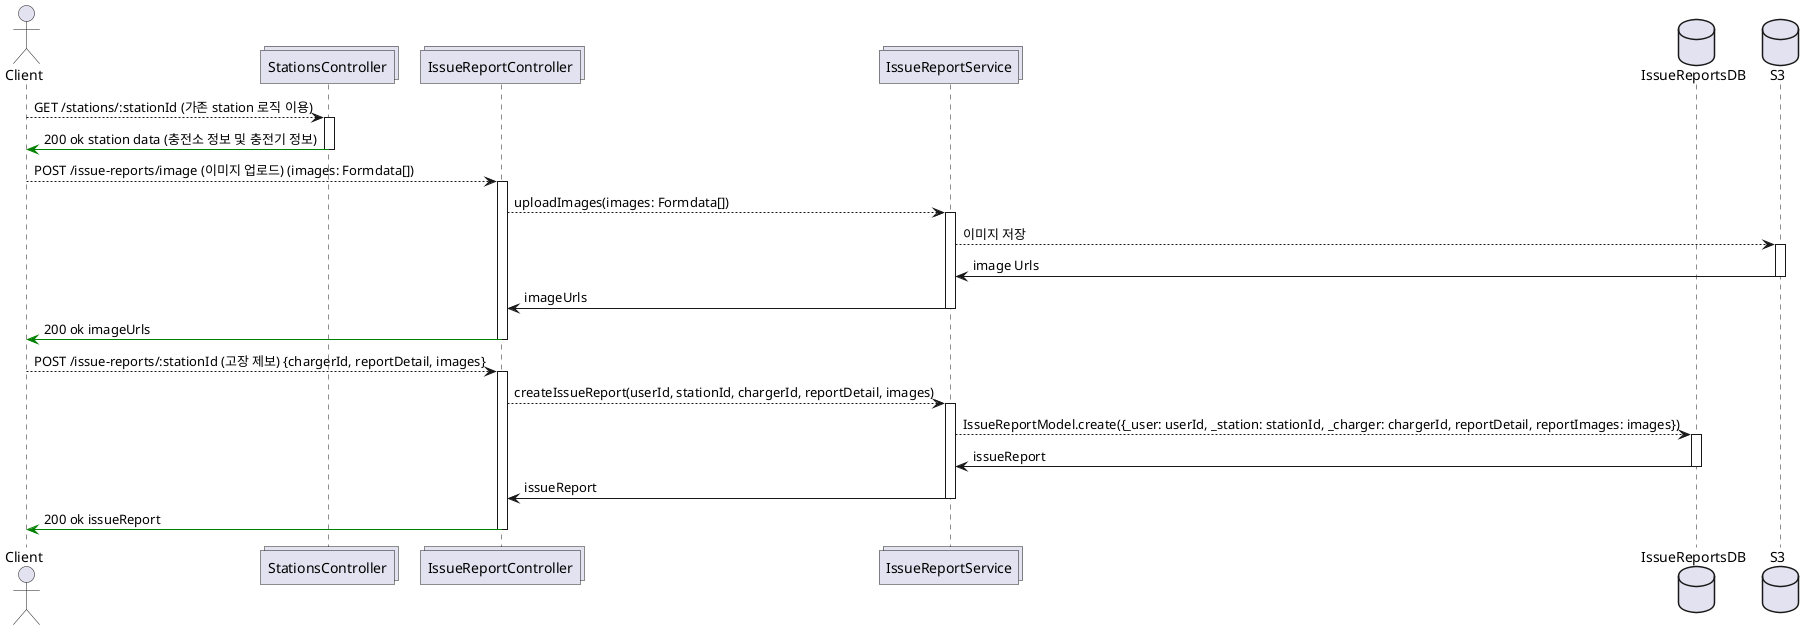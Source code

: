 @startuml 고장 제보 백엔드 시퀀스 다이어그램 (고장 제보 컬렉션이 따로 존재하는 경우)
    actor Client
    collections StationsController
    collections IssueReportController
    collections IssueReportService
    database IssueReportsDB
    database S3
    '
    Client --> StationsController: GET /stations/:stationId (가존 station 로직 이용)
    activate StationsController
    Client <[#Green]- StationsController: 200 ok station data (충전소 정보 및 충전기 정보)
    deactivate StationsController

    Client --> IssueReportController: POST /issue-reports/image (이미지 업로드) (images: Formdata[])
    activate IssueReportController
    IssueReportController --> IssueReportService: uploadImages(images: Formdata[])
    activate IssueReportService
    IssueReportService --> S3: 이미지 저장
    activate S3
    IssueReportService <- S3: image Urls
    deactivate S3
    IssueReportController <- IssueReportService: imageUrls
    deactivate IssueReportService
    Client <[#Green]- IssueReportController: 200 ok imageUrls
    deactivate IssueReportController

    Client --> IssueReportController: POST /issue-reports/:stationId (고장 제보) {chargerId, reportDetail, images}
    activate IssueReportController
    IssueReportController --> IssueReportService: createIssueReport(userId, stationId, chargerId, reportDetail, images)
    activate IssueReportService
    IssueReportService --> IssueReportsDB: IssueReportModel.create({_user: userId, _station: stationId, _charger: chargerId, reportDetail, reportImages: images})
    activate IssueReportsDB
    IssueReportService <- IssueReportsDB: issueReport
    deactivate IssueReportsDB
    IssueReportController <- IssueReportService: issueReport
    deactivate IssueReportService
    Client <[#Green]- IssueReportController: 200 ok issueReport
    deactivate IssueReportController
@enduml